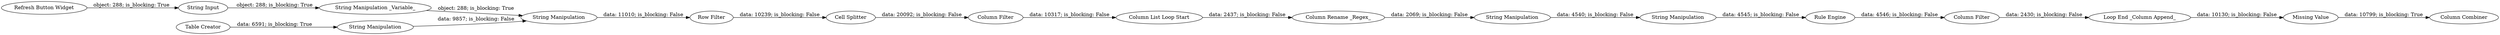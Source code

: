 digraph {
	"6247758177445251015_7" [label="Row Filter"]
	"6247758177445251015_12" [label="String Manipulation"]
	"6247758177445251015_25" [label="Column Combiner"]
	"6247758177445251015_18" [label="Missing Value"]
	"6247758177445251015_9" [label="Cell Splitter"]
	"6247758177445251015_6" [label="String Manipulation _Variable_"]
	"6247758177445251015_11" [label="Column Filter"]
	"6247758177445251015_14" [label="Column Rename _Regex_"]
	"6247758177445251015_5" [label="String Manipulation"]
	"6247758177445251015_24" [label="String Manipulation"]
	"6247758177445251015_15" [label="Rule Engine"]
	"6247758177445251015_16" [label="Column Filter"]
	"6247758177445251015_4" [label="String Manipulation"]
	"6247758177445251015_10" [label="Column List Loop Start"]
	"6247758177445251015_1" [label="Refresh Button Widget"]
	"6247758177445251015_2" [label="String Input"]
	"6247758177445251015_13" [label="Loop End _Column Append_"]
	"6247758177445251015_3" [label="Table Creator"]
	"6247758177445251015_1" -> "6247758177445251015_2" [label="object: 288; is_blocking: True"]
	"6247758177445251015_18" -> "6247758177445251015_25" [label="data: 10799; is_blocking: True"]
	"6247758177445251015_10" -> "6247758177445251015_14" [label="data: 2437; is_blocking: False"]
	"6247758177445251015_2" -> "6247758177445251015_6" [label="object: 288; is_blocking: True"]
	"6247758177445251015_24" -> "6247758177445251015_15" [label="data: 4545; is_blocking: False"]
	"6247758177445251015_4" -> "6247758177445251015_7" [label="data: 11010; is_blocking: False"]
	"6247758177445251015_3" -> "6247758177445251015_5" [label="data: 6591; is_blocking: True"]
	"6247758177445251015_13" -> "6247758177445251015_18" [label="data: 10130; is_blocking: False"]
	"6247758177445251015_15" -> "6247758177445251015_16" [label="data: 4546; is_blocking: False"]
	"6247758177445251015_11" -> "6247758177445251015_10" [label="data: 10317; is_blocking: False"]
	"6247758177445251015_6" -> "6247758177445251015_4" [label="object: 288; is_blocking: True"]
	"6247758177445251015_5" -> "6247758177445251015_4" [label="data: 9857; is_blocking: False"]
	"6247758177445251015_7" -> "6247758177445251015_9" [label="data: 10239; is_blocking: False"]
	"6247758177445251015_14" -> "6247758177445251015_12" [label="data: 2069; is_blocking: False"]
	"6247758177445251015_16" -> "6247758177445251015_13" [label="data: 2430; is_blocking: False"]
	"6247758177445251015_9" -> "6247758177445251015_11" [label="data: 20092; is_blocking: False"]
	"6247758177445251015_12" -> "6247758177445251015_24" [label="data: 4540; is_blocking: False"]
	rankdir=LR
}
